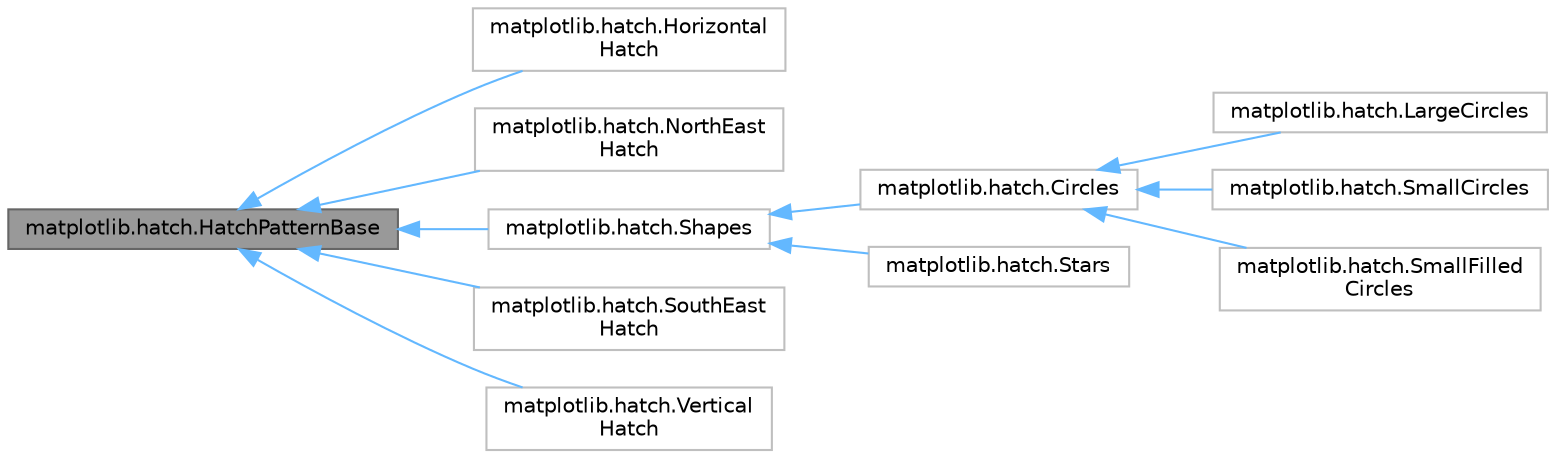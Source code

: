 digraph "matplotlib.hatch.HatchPatternBase"
{
 // LATEX_PDF_SIZE
  bgcolor="transparent";
  edge [fontname=Helvetica,fontsize=10,labelfontname=Helvetica,labelfontsize=10];
  node [fontname=Helvetica,fontsize=10,shape=box,height=0.2,width=0.4];
  rankdir="LR";
  Node1 [id="Node000001",label="matplotlib.hatch.HatchPatternBase",height=0.2,width=0.4,color="gray40", fillcolor="grey60", style="filled", fontcolor="black",tooltip=" "];
  Node1 -> Node2 [id="edge11_Node000001_Node000002",dir="back",color="steelblue1",style="solid",tooltip=" "];
  Node2 [id="Node000002",label="matplotlib.hatch.Horizontal\lHatch",height=0.2,width=0.4,color="grey75", fillcolor="white", style="filled",URL="$d9/d4f/classmatplotlib_1_1hatch_1_1HorizontalHatch.html",tooltip=" "];
  Node1 -> Node3 [id="edge12_Node000001_Node000003",dir="back",color="steelblue1",style="solid",tooltip=" "];
  Node3 [id="Node000003",label="matplotlib.hatch.NorthEast\lHatch",height=0.2,width=0.4,color="grey75", fillcolor="white", style="filled",URL="$df/dba/classmatplotlib_1_1hatch_1_1NorthEastHatch.html",tooltip=" "];
  Node1 -> Node4 [id="edge13_Node000001_Node000004",dir="back",color="steelblue1",style="solid",tooltip=" "];
  Node4 [id="Node000004",label="matplotlib.hatch.Shapes",height=0.2,width=0.4,color="grey75", fillcolor="white", style="filled",URL="$df/d19/classmatplotlib_1_1hatch_1_1Shapes.html",tooltip=" "];
  Node4 -> Node5 [id="edge14_Node000004_Node000005",dir="back",color="steelblue1",style="solid",tooltip=" "];
  Node5 [id="Node000005",label="matplotlib.hatch.Circles",height=0.2,width=0.4,color="grey75", fillcolor="white", style="filled",URL="$d2/d74/classmatplotlib_1_1hatch_1_1Circles.html",tooltip=" "];
  Node5 -> Node6 [id="edge15_Node000005_Node000006",dir="back",color="steelblue1",style="solid",tooltip=" "];
  Node6 [id="Node000006",label="matplotlib.hatch.LargeCircles",height=0.2,width=0.4,color="grey75", fillcolor="white", style="filled",URL="$d7/d3c/classmatplotlib_1_1hatch_1_1LargeCircles.html",tooltip=" "];
  Node5 -> Node7 [id="edge16_Node000005_Node000007",dir="back",color="steelblue1",style="solid",tooltip=" "];
  Node7 [id="Node000007",label="matplotlib.hatch.SmallCircles",height=0.2,width=0.4,color="grey75", fillcolor="white", style="filled",URL="$d8/dad/classmatplotlib_1_1hatch_1_1SmallCircles.html",tooltip=" "];
  Node5 -> Node8 [id="edge17_Node000005_Node000008",dir="back",color="steelblue1",style="solid",tooltip=" "];
  Node8 [id="Node000008",label="matplotlib.hatch.SmallFilled\lCircles",height=0.2,width=0.4,color="grey75", fillcolor="white", style="filled",URL="$db/d2f/classmatplotlib_1_1hatch_1_1SmallFilledCircles.html",tooltip=" "];
  Node4 -> Node9 [id="edge18_Node000004_Node000009",dir="back",color="steelblue1",style="solid",tooltip=" "];
  Node9 [id="Node000009",label="matplotlib.hatch.Stars",height=0.2,width=0.4,color="grey75", fillcolor="white", style="filled",URL="$d8/dfa/classmatplotlib_1_1hatch_1_1Stars.html",tooltip=" "];
  Node1 -> Node10 [id="edge19_Node000001_Node000010",dir="back",color="steelblue1",style="solid",tooltip=" "];
  Node10 [id="Node000010",label="matplotlib.hatch.SouthEast\lHatch",height=0.2,width=0.4,color="grey75", fillcolor="white", style="filled",URL="$d3/d50/classmatplotlib_1_1hatch_1_1SouthEastHatch.html",tooltip=" "];
  Node1 -> Node11 [id="edge20_Node000001_Node000011",dir="back",color="steelblue1",style="solid",tooltip=" "];
  Node11 [id="Node000011",label="matplotlib.hatch.Vertical\lHatch",height=0.2,width=0.4,color="grey75", fillcolor="white", style="filled",URL="$dc/dcd/classmatplotlib_1_1hatch_1_1VerticalHatch.html",tooltip=" "];
}
